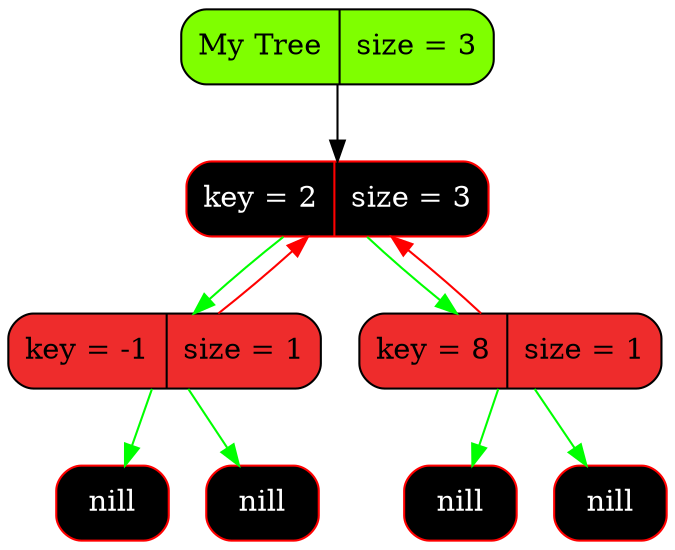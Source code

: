 digraph Tree
{
   rankdir = HR;
   node[fontsize=14];
   edge[color="black",fontcolor="blue",fontsize=12];
   tree[shape = Mrecord, style = filled, fillcolor = "chartreuse1", label = "My Tree | size = 3"];
   "0x141e06860"[shape = Mrecord, color = "red", style = filled, fontcolor = "white", fillcolor = "black",   label = " key = 2 | size = 3"];
  "0x141e06860" -> "0x141e06890" [color = "green"];
  "0x141e06890" -> "0x141e06860" [color = "red"];
  "0x141e06860" -> "0x141e06830" [color = "green"];
  "0x141e06830" -> "0x141e06860" [color = "red"];
   "0x141e06890"[shape = Mrecord, color = "black", style = filled, fontcolor = "black", fillcolor = "firebrick2",   label = " key = -1 | size = 1"];
   "0x141e06890left"[shape = Mrecord, color = "red", style = filled, fontcolor = "white", fillcolor = "black",   label = " <value> nill"];
  "0x141e06890" -> "0x141e06890left" [color = "green"];
   "0x141e06890right"[shape = Mrecord, color = "red", style = filled, fontcolor = "white", fillcolor = "black",   label = " <value> nill"];
  "0x141e06890" -> "0x141e06890right" [color = "green"];
   "0x141e06830"[shape = Mrecord, color = "black", style = filled, fontcolor = "black", fillcolor = "firebrick2",   label = " key = 8 | size = 1"];
   "0x141e06830left"[shape = Mrecord, color = "red", style = filled, fontcolor = "white", fillcolor = "black",   label = " <value> nill"];
  "0x141e06830" -> "0x141e06830left" [color = "green"];
   "0x141e06830right"[shape = Mrecord, color = "red", style = filled, fontcolor = "white", fillcolor = "black",   label = " <value> nill"];
  "0x141e06830" -> "0x141e06830right" [color = "green"];
   tree -> "0x141e06860" [color = "gray0"];
}